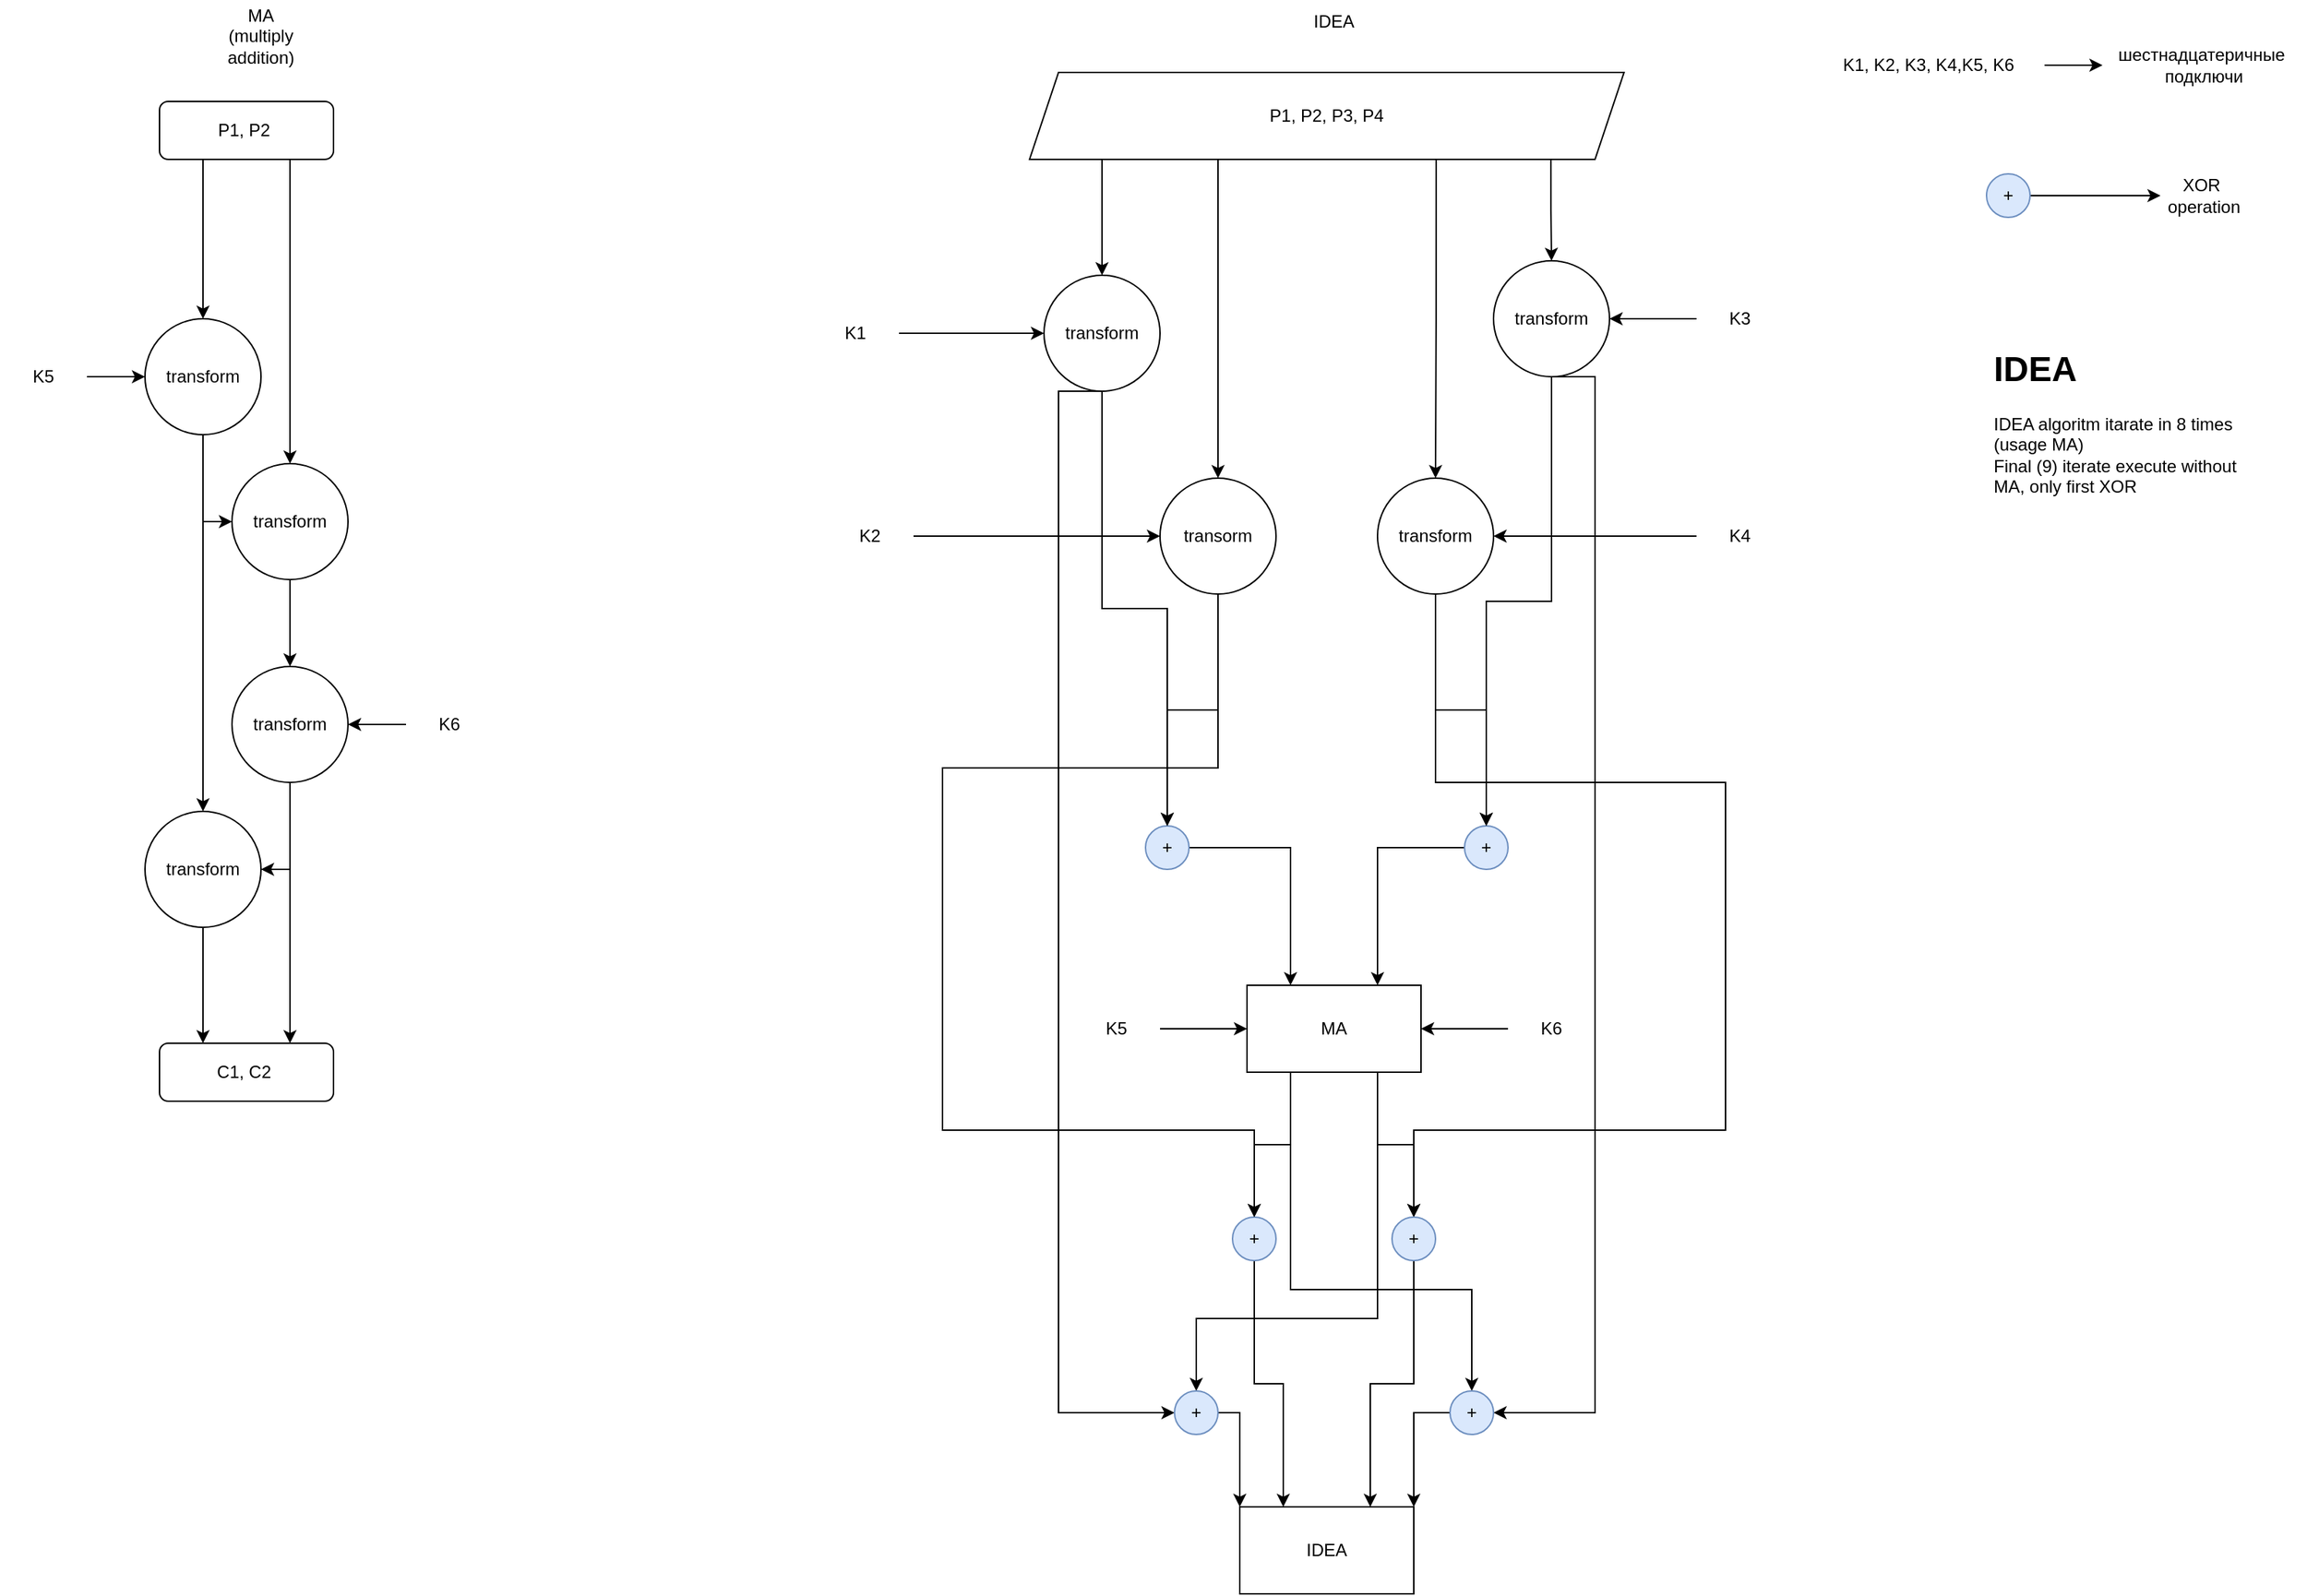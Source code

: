 <mxfile version="20.6.1" type="github" pages="3"><diagram id="LyVyp1-_pyKCsooUgjD9" name="Общий план"><mxGraphModel dx="1780" dy="776" grid="1" gridSize="10" guides="1" tooltips="1" connect="1" arrows="1" fold="1" page="1" pageScale="1" pageWidth="1169" pageHeight="827" background="#ffffff" math="0" shadow="0"><root><mxCell id="0"/><mxCell id="1" parent="0"/><mxCell id="IiNH3eUttwAt7bssMWge-2" value="P1, P2&amp;nbsp;" style="rounded=1;whiteSpace=wrap;html=1;fontSize=12;glass=0;strokeWidth=1;shadow=0;" vertex="1" parent="1"><mxGeometry x="240" y="230" width="120" height="40" as="geometry"/></mxCell><mxCell id="IiNH3eUttwAt7bssMWge-3" style="edgeStyle=orthogonalEdgeStyle;rounded=0;orthogonalLoop=1;jettySize=auto;html=1;" edge="1" parent="1" source="IiNH3eUttwAt7bssMWge-4" target="IiNH3eUttwAt7bssMWge-11"><mxGeometry relative="1" as="geometry"><mxPoint x="270" y="435" as="targetPoint"/></mxGeometry></mxCell><mxCell id="IiNH3eUttwAt7bssMWge-4" value="K5" style="text;html=1;strokeColor=none;fillColor=none;align=center;verticalAlign=middle;whiteSpace=wrap;rounded=0;" vertex="1" parent="1"><mxGeometry x="130" y="405" width="60" height="30" as="geometry"/></mxCell><mxCell id="IiNH3eUttwAt7bssMWge-5" value="шестнадцатеричные&amp;nbsp;&lt;br&gt;подключи" style="text;html=1;strokeColor=none;fillColor=none;align=center;verticalAlign=middle;whiteSpace=wrap;rounded=0;" vertex="1" parent="1"><mxGeometry x="1580" y="190" width="140" height="30" as="geometry"/></mxCell><mxCell id="IiNH3eUttwAt7bssMWge-6" value="" style="edgeStyle=orthogonalEdgeStyle;rounded=0;orthogonalLoop=1;jettySize=auto;html=1;" edge="1" parent="1" source="IiNH3eUttwAt7bssMWge-7" target="IiNH3eUttwAt7bssMWge-5"><mxGeometry relative="1" as="geometry"/></mxCell><mxCell id="IiNH3eUttwAt7bssMWge-7" value="K1, K2, K3, K4,K5, K6" style="text;html=1;strokeColor=none;fillColor=none;align=center;verticalAlign=middle;whiteSpace=wrap;rounded=0;" vertex="1" parent="1"><mxGeometry x="1380" y="190" width="160" height="30" as="geometry"/></mxCell><mxCell id="IiNH3eUttwAt7bssMWge-8" value="" style="endArrow=classic;html=1;rounded=0;exitX=0.25;exitY=1;exitDx=0;exitDy=0;entryX=0.5;entryY=0;entryDx=0;entryDy=0;" edge="1" parent="1" source="IiNH3eUttwAt7bssMWge-2" target="IiNH3eUttwAt7bssMWge-11"><mxGeometry width="50" height="50" relative="1" as="geometry"><mxPoint x="400" y="470" as="sourcePoint"/><mxPoint x="270" y="410" as="targetPoint"/><Array as="points"/></mxGeometry></mxCell><mxCell id="IiNH3eUttwAt7bssMWge-9" value="" style="endArrow=classic;html=1;rounded=0;exitX=0.75;exitY=1;exitDx=0;exitDy=0;entryX=0.5;entryY=0;entryDx=0;entryDy=0;" edge="1" parent="1" source="IiNH3eUttwAt7bssMWge-2" target="IiNH3eUttwAt7bssMWge-14"><mxGeometry width="50" height="50" relative="1" as="geometry"><mxPoint x="400" y="430" as="sourcePoint"/><mxPoint x="330" y="490" as="targetPoint"/></mxGeometry></mxCell><mxCell id="IiNH3eUttwAt7bssMWge-10" style="edgeStyle=orthogonalEdgeStyle;rounded=0;orthogonalLoop=1;jettySize=auto;html=1;" edge="1" parent="1" source="IiNH3eUttwAt7bssMWge-11" target="IiNH3eUttwAt7bssMWge-21"><mxGeometry relative="1" as="geometry"/></mxCell><mxCell id="IiNH3eUttwAt7bssMWge-11" value="transform" style="ellipse;whiteSpace=wrap;html=1;aspect=fixed;" vertex="1" parent="1"><mxGeometry x="230" y="380" width="80" height="80" as="geometry"/></mxCell><mxCell id="IiNH3eUttwAt7bssMWge-12" value="" style="endArrow=classic;html=1;rounded=0;exitX=0.5;exitY=1;exitDx=0;exitDy=0;" edge="1" parent="1" source="IiNH3eUttwAt7bssMWge-11" target="IiNH3eUttwAt7bssMWge-14"><mxGeometry width="50" height="50" relative="1" as="geometry"><mxPoint x="470" y="430" as="sourcePoint"/><mxPoint x="320" y="520" as="targetPoint"/><Array as="points"><mxPoint x="270" y="520"/></Array></mxGeometry></mxCell><mxCell id="IiNH3eUttwAt7bssMWge-13" value="" style="edgeStyle=orthogonalEdgeStyle;rounded=0;orthogonalLoop=1;jettySize=auto;html=1;" edge="1" parent="1" source="IiNH3eUttwAt7bssMWge-14" target="IiNH3eUttwAt7bssMWge-19"><mxGeometry relative="1" as="geometry"/></mxCell><mxCell id="IiNH3eUttwAt7bssMWge-14" value="transform" style="ellipse;whiteSpace=wrap;html=1;aspect=fixed;" vertex="1" parent="1"><mxGeometry x="290" y="480" width="80" height="80" as="geometry"/></mxCell><mxCell id="IiNH3eUttwAt7bssMWge-15" value="" style="edgeStyle=orthogonalEdgeStyle;rounded=0;orthogonalLoop=1;jettySize=auto;html=1;entryX=1;entryY=0.5;entryDx=0;entryDy=0;" edge="1" parent="1" source="IiNH3eUttwAt7bssMWge-16" target="IiNH3eUttwAt7bssMWge-19"><mxGeometry relative="1" as="geometry"><mxPoint x="480" y="595" as="targetPoint"/></mxGeometry></mxCell><mxCell id="IiNH3eUttwAt7bssMWge-16" value="K6" style="text;html=1;strokeColor=none;fillColor=none;align=center;verticalAlign=middle;whiteSpace=wrap;rounded=0;" vertex="1" parent="1"><mxGeometry x="410" y="645" width="60" height="30" as="geometry"/></mxCell><mxCell id="IiNH3eUttwAt7bssMWge-17" style="edgeStyle=orthogonalEdgeStyle;rounded=0;orthogonalLoop=1;jettySize=auto;html=1;entryX=1;entryY=0.5;entryDx=0;entryDy=0;" edge="1" parent="1" source="IiNH3eUttwAt7bssMWge-19" target="IiNH3eUttwAt7bssMWge-21"><mxGeometry relative="1" as="geometry"/></mxCell><mxCell id="IiNH3eUttwAt7bssMWge-18" style="edgeStyle=orthogonalEdgeStyle;rounded=0;orthogonalLoop=1;jettySize=auto;html=1;entryX=0.75;entryY=0;entryDx=0;entryDy=0;" edge="1" parent="1" source="IiNH3eUttwAt7bssMWge-19" target="IiNH3eUttwAt7bssMWge-22"><mxGeometry relative="1" as="geometry"/></mxCell><mxCell id="IiNH3eUttwAt7bssMWge-19" value="transform" style="ellipse;whiteSpace=wrap;html=1;aspect=fixed;" vertex="1" parent="1"><mxGeometry x="290" y="620" width="80" height="80" as="geometry"/></mxCell><mxCell id="IiNH3eUttwAt7bssMWge-20" style="edgeStyle=orthogonalEdgeStyle;rounded=0;orthogonalLoop=1;jettySize=auto;html=1;entryX=0.25;entryY=0;entryDx=0;entryDy=0;" edge="1" parent="1" source="IiNH3eUttwAt7bssMWge-21" target="IiNH3eUttwAt7bssMWge-22"><mxGeometry relative="1" as="geometry"/></mxCell><mxCell id="IiNH3eUttwAt7bssMWge-21" value="transform" style="ellipse;whiteSpace=wrap;html=1;aspect=fixed;" vertex="1" parent="1"><mxGeometry x="230" y="720" width="80" height="80" as="geometry"/></mxCell><mxCell id="IiNH3eUttwAt7bssMWge-22" value="C1, C2&amp;nbsp;" style="rounded=1;whiteSpace=wrap;html=1;fontSize=12;glass=0;strokeWidth=1;shadow=0;" vertex="1" parent="1"><mxGeometry x="240" y="880" width="120" height="40" as="geometry"/></mxCell><mxCell id="IiNH3eUttwAt7bssMWge-23" value="MA&lt;br&gt;(multiply addition)" style="text;html=1;strokeColor=none;fillColor=none;align=center;verticalAlign=middle;whiteSpace=wrap;rounded=0;" vertex="1" parent="1"><mxGeometry x="280" y="170" width="60" height="30" as="geometry"/></mxCell><mxCell id="IiNH3eUttwAt7bssMWge-24" style="edgeStyle=orthogonalEdgeStyle;rounded=0;orthogonalLoop=1;jettySize=auto;html=1;exitX=0;exitY=1;exitDx=0;exitDy=0;entryX=0.5;entryY=0;entryDx=0;entryDy=0;" edge="1" parent="1" source="IiNH3eUttwAt7bssMWge-28" target="IiNH3eUttwAt7bssMWge-36"><mxGeometry relative="1" as="geometry"><mxPoint x="750" y="360" as="targetPoint"/><Array as="points"><mxPoint x="890" y="270"/><mxPoint x="890" y="350"/></Array></mxGeometry></mxCell><mxCell id="IiNH3eUttwAt7bssMWge-25" style="edgeStyle=orthogonalEdgeStyle;rounded=0;orthogonalLoop=1;jettySize=auto;html=1;exitX=0.322;exitY=0.961;exitDx=0;exitDy=0;entryX=0.5;entryY=0;entryDx=0;entryDy=0;exitPerimeter=0;" edge="1" parent="1" source="IiNH3eUttwAt7bssMWge-28" target="IiNH3eUttwAt7bssMWge-38"><mxGeometry relative="1" as="geometry"><mxPoint x="870" y="510" as="targetPoint"/><Array as="points"><mxPoint x="972" y="270"/><mxPoint x="970" y="270"/></Array></mxGeometry></mxCell><mxCell id="IiNH3eUttwAt7bssMWge-26" style="edgeStyle=orthogonalEdgeStyle;rounded=0;orthogonalLoop=1;jettySize=auto;html=1;exitX=0.684;exitY=0.946;exitDx=0;exitDy=0;exitPerimeter=0;entryX=0.5;entryY=0;entryDx=0;entryDy=0;" edge="1" parent="1" source="IiNH3eUttwAt7bssMWge-28" target="IiNH3eUttwAt7bssMWge-44"><mxGeometry relative="1" as="geometry"><mxPoint x="1120" y="380" as="targetPoint"/></mxGeometry></mxCell><mxCell id="IiNH3eUttwAt7bssMWge-27" style="edgeStyle=orthogonalEdgeStyle;rounded=0;orthogonalLoop=1;jettySize=auto;html=1;exitX=0.877;exitY=0.917;exitDx=0;exitDy=0;exitPerimeter=0;entryX=0.5;entryY=0;entryDx=0;entryDy=0;" edge="1" parent="1" source="IiNH3eUttwAt7bssMWge-28" target="IiNH3eUttwAt7bssMWge-47"><mxGeometry relative="1" as="geometry"><mxPoint x="1193" y="340" as="targetPoint"/></mxGeometry></mxCell><mxCell id="IiNH3eUttwAt7bssMWge-28" value="P1, P2, P3, P4" style="shape=parallelogram;perimeter=parallelogramPerimeter;whiteSpace=wrap;html=1;fixedSize=1;" vertex="1" parent="1"><mxGeometry x="840" y="210" width="410" height="60" as="geometry"/></mxCell><mxCell id="IiNH3eUttwAt7bssMWge-29" value="IDEA" style="text;html=1;strokeColor=none;fillColor=none;align=center;verticalAlign=middle;whiteSpace=wrap;rounded=0;" vertex="1" parent="1"><mxGeometry x="1020" y="160" width="60" height="30" as="geometry"/></mxCell><mxCell id="IiNH3eUttwAt7bssMWge-30" style="edgeStyle=orthogonalEdgeStyle;rounded=0;orthogonalLoop=1;jettySize=auto;html=1;entryX=0.25;entryY=0;entryDx=0;entryDy=0;" edge="1" parent="1" source="IiNH3eUttwAt7bssMWge-31" target="IiNH3eUttwAt7bssMWge-59"><mxGeometry relative="1" as="geometry"/></mxCell><mxCell id="IiNH3eUttwAt7bssMWge-31" value="+" style="ellipse;whiteSpace=wrap;html=1;aspect=fixed;fillColor=#dae8fc;strokeColor=#6c8ebf;" vertex="1" parent="1"><mxGeometry x="920" y="730" width="30" height="30" as="geometry"/></mxCell><mxCell id="IiNH3eUttwAt7bssMWge-32" style="edgeStyle=orthogonalEdgeStyle;rounded=0;orthogonalLoop=1;jettySize=auto;html=1;entryX=0.75;entryY=0;entryDx=0;entryDy=0;" edge="1" parent="1" source="IiNH3eUttwAt7bssMWge-33" target="IiNH3eUttwAt7bssMWge-59"><mxGeometry relative="1" as="geometry"/></mxCell><mxCell id="IiNH3eUttwAt7bssMWge-33" value="+" style="ellipse;whiteSpace=wrap;html=1;aspect=fixed;fillColor=#dae8fc;strokeColor=#6c8ebf;" vertex="1" parent="1"><mxGeometry x="1140" y="730" width="30" height="30" as="geometry"/></mxCell><mxCell id="IiNH3eUttwAt7bssMWge-34" style="edgeStyle=orthogonalEdgeStyle;rounded=0;orthogonalLoop=1;jettySize=auto;html=1;entryX=0.5;entryY=0;entryDx=0;entryDy=0;" edge="1" parent="1" source="IiNH3eUttwAt7bssMWge-36" target="IiNH3eUttwAt7bssMWge-31"><mxGeometry relative="1" as="geometry"/></mxCell><mxCell id="IiNH3eUttwAt7bssMWge-35" style="edgeStyle=orthogonalEdgeStyle;rounded=0;orthogonalLoop=1;jettySize=auto;html=1;entryX=0;entryY=0.5;entryDx=0;entryDy=0;exitX=0.5;exitY=1;exitDx=0;exitDy=0;" edge="1" parent="1" source="IiNH3eUttwAt7bssMWge-36" target="IiNH3eUttwAt7bssMWge-71"><mxGeometry relative="1" as="geometry"><Array as="points"><mxPoint x="860" y="430"/><mxPoint x="860" y="1135"/></Array></mxGeometry></mxCell><mxCell id="IiNH3eUttwAt7bssMWge-36" value="transform" style="ellipse;whiteSpace=wrap;html=1;aspect=fixed;" vertex="1" parent="1"><mxGeometry x="850" y="350" width="80" height="80" as="geometry"/></mxCell><mxCell id="IiNH3eUttwAt7bssMWge-37" style="edgeStyle=orthogonalEdgeStyle;rounded=0;orthogonalLoop=1;jettySize=auto;html=1;entryX=0.5;entryY=0;entryDx=0;entryDy=0;" edge="1" parent="1" source="IiNH3eUttwAt7bssMWge-38" target="IiNH3eUttwAt7bssMWge-31"><mxGeometry relative="1" as="geometry"/></mxCell><mxCell id="IiNH3eUttwAt7bssMWge-38" value="transorm" style="ellipse;whiteSpace=wrap;html=1;aspect=fixed;" vertex="1" parent="1"><mxGeometry x="930" y="490" width="80" height="80" as="geometry"/></mxCell><mxCell id="IiNH3eUttwAt7bssMWge-39" style="edgeStyle=orthogonalEdgeStyle;rounded=0;orthogonalLoop=1;jettySize=auto;html=1;exitX=1;exitY=0.5;exitDx=0;exitDy=0;entryX=0;entryY=0.5;entryDx=0;entryDy=0;" edge="1" parent="1" source="IiNH3eUttwAt7bssMWge-40" target="IiNH3eUttwAt7bssMWge-36"><mxGeometry relative="1" as="geometry"/></mxCell><mxCell id="IiNH3eUttwAt7bssMWge-40" value="K1" style="text;html=1;strokeColor=none;fillColor=none;align=center;verticalAlign=middle;whiteSpace=wrap;rounded=0;" vertex="1" parent="1"><mxGeometry x="690" y="375" width="60" height="30" as="geometry"/></mxCell><mxCell id="IiNH3eUttwAt7bssMWge-41" style="edgeStyle=orthogonalEdgeStyle;rounded=0;orthogonalLoop=1;jettySize=auto;html=1;exitX=1;exitY=0.5;exitDx=0;exitDy=0;entryX=0;entryY=0.5;entryDx=0;entryDy=0;" edge="1" parent="1" source="IiNH3eUttwAt7bssMWge-42" target="IiNH3eUttwAt7bssMWge-38"><mxGeometry relative="1" as="geometry"/></mxCell><mxCell id="IiNH3eUttwAt7bssMWge-42" value="K2" style="text;html=1;strokeColor=none;fillColor=none;align=center;verticalAlign=middle;whiteSpace=wrap;rounded=0;" vertex="1" parent="1"><mxGeometry x="700" y="515" width="60" height="30" as="geometry"/></mxCell><mxCell id="IiNH3eUttwAt7bssMWge-43" style="edgeStyle=orthogonalEdgeStyle;rounded=0;orthogonalLoop=1;jettySize=auto;html=1;entryX=0.5;entryY=0;entryDx=0;entryDy=0;" edge="1" parent="1" source="IiNH3eUttwAt7bssMWge-44" target="IiNH3eUttwAt7bssMWge-33"><mxGeometry relative="1" as="geometry"/></mxCell><mxCell id="IiNH3eUttwAt7bssMWge-44" value="transform" style="ellipse;whiteSpace=wrap;html=1;aspect=fixed;" vertex="1" parent="1"><mxGeometry x="1080" y="490" width="80" height="80" as="geometry"/></mxCell><mxCell id="IiNH3eUttwAt7bssMWge-45" style="edgeStyle=orthogonalEdgeStyle;rounded=0;orthogonalLoop=1;jettySize=auto;html=1;entryX=0.5;entryY=0;entryDx=0;entryDy=0;" edge="1" parent="1" source="IiNH3eUttwAt7bssMWge-47" target="IiNH3eUttwAt7bssMWge-33"><mxGeometry relative="1" as="geometry"/></mxCell><mxCell id="IiNH3eUttwAt7bssMWge-46" style="edgeStyle=orthogonalEdgeStyle;rounded=0;orthogonalLoop=1;jettySize=auto;html=1;entryX=1;entryY=0.5;entryDx=0;entryDy=0;exitX=0.5;exitY=1;exitDx=0;exitDy=0;" edge="1" parent="1" source="IiNH3eUttwAt7bssMWge-47" target="IiNH3eUttwAt7bssMWge-73"><mxGeometry relative="1" as="geometry"><Array as="points"><mxPoint x="1230" y="420"/><mxPoint x="1230" y="1135"/></Array></mxGeometry></mxCell><mxCell id="IiNH3eUttwAt7bssMWge-47" value="transform" style="ellipse;whiteSpace=wrap;html=1;aspect=fixed;" vertex="1" parent="1"><mxGeometry x="1160" y="340" width="80" height="80" as="geometry"/></mxCell><mxCell id="IiNH3eUttwAt7bssMWge-48" value="" style="edgeStyle=orthogonalEdgeStyle;rounded=0;orthogonalLoop=1;jettySize=auto;html=1;" edge="1" parent="1" source="IiNH3eUttwAt7bssMWge-49" target="IiNH3eUttwAt7bssMWge-47"><mxGeometry relative="1" as="geometry"/></mxCell><mxCell id="IiNH3eUttwAt7bssMWge-49" value="K3" style="text;html=1;strokeColor=none;fillColor=none;align=center;verticalAlign=middle;whiteSpace=wrap;rounded=0;" vertex="1" parent="1"><mxGeometry x="1300" y="365" width="60" height="30" as="geometry"/></mxCell><mxCell id="IiNH3eUttwAt7bssMWge-50" style="edgeStyle=orthogonalEdgeStyle;rounded=0;orthogonalLoop=1;jettySize=auto;html=1;" edge="1" parent="1" source="IiNH3eUttwAt7bssMWge-51" target="IiNH3eUttwAt7bssMWge-44"><mxGeometry relative="1" as="geometry"/></mxCell><mxCell id="IiNH3eUttwAt7bssMWge-51" value="K4" style="text;html=1;strokeColor=none;fillColor=none;align=center;verticalAlign=middle;whiteSpace=wrap;rounded=0;" vertex="1" parent="1"><mxGeometry x="1300" y="515" width="60" height="30" as="geometry"/></mxCell><mxCell id="IiNH3eUttwAt7bssMWge-52" value="" style="edgeStyle=orthogonalEdgeStyle;rounded=0;orthogonalLoop=1;jettySize=auto;html=1;" edge="1" parent="1" source="IiNH3eUttwAt7bssMWge-53" target="IiNH3eUttwAt7bssMWge-54"><mxGeometry relative="1" as="geometry"/></mxCell><mxCell id="IiNH3eUttwAt7bssMWge-53" value="+" style="ellipse;whiteSpace=wrap;html=1;aspect=fixed;fillColor=#dae8fc;strokeColor=#6c8ebf;" vertex="1" parent="1"><mxGeometry x="1500" y="280" width="30" height="30" as="geometry"/></mxCell><mxCell id="IiNH3eUttwAt7bssMWge-54" value="XOR&amp;nbsp;&lt;br&gt;operation" style="text;html=1;strokeColor=none;fillColor=none;align=center;verticalAlign=middle;whiteSpace=wrap;rounded=0;" vertex="1" parent="1"><mxGeometry x="1620" y="280" width="60" height="30" as="geometry"/></mxCell><mxCell id="IiNH3eUttwAt7bssMWge-55" style="edgeStyle=orthogonalEdgeStyle;rounded=0;orthogonalLoop=1;jettySize=auto;html=1;exitX=0.25;exitY=1;exitDx=0;exitDy=0;entryX=0.5;entryY=0;entryDx=0;entryDy=0;" edge="1" parent="1" source="IiNH3eUttwAt7bssMWge-59" target="IiNH3eUttwAt7bssMWge-68"><mxGeometry relative="1" as="geometry"><mxPoint x="990" y="990" as="targetPoint"/></mxGeometry></mxCell><mxCell id="IiNH3eUttwAt7bssMWge-56" style="edgeStyle=orthogonalEdgeStyle;rounded=0;orthogonalLoop=1;jettySize=auto;html=1;exitX=0.75;exitY=1;exitDx=0;exitDy=0;entryX=0.5;entryY=0;entryDx=0;entryDy=0;" edge="1" parent="1" source="IiNH3eUttwAt7bssMWge-59" target="IiNH3eUttwAt7bssMWge-66"><mxGeometry relative="1" as="geometry"><mxPoint x="1130" y="1000" as="targetPoint"/></mxGeometry></mxCell><mxCell id="IiNH3eUttwAt7bssMWge-57" style="edgeStyle=orthogonalEdgeStyle;rounded=0;orthogonalLoop=1;jettySize=auto;html=1;exitX=0.25;exitY=1;exitDx=0;exitDy=0;entryX=0.5;entryY=0;entryDx=0;entryDy=0;" edge="1" parent="1" source="IiNH3eUttwAt7bssMWge-59" target="IiNH3eUttwAt7bssMWge-73"><mxGeometry relative="1" as="geometry"><Array as="points"><mxPoint x="1020" y="1050"/><mxPoint x="1145" y="1050"/></Array></mxGeometry></mxCell><mxCell id="IiNH3eUttwAt7bssMWge-58" style="edgeStyle=orthogonalEdgeStyle;rounded=0;orthogonalLoop=1;jettySize=auto;html=1;exitX=0.75;exitY=1;exitDx=0;exitDy=0;entryX=0.5;entryY=0;entryDx=0;entryDy=0;" edge="1" parent="1" source="IiNH3eUttwAt7bssMWge-59" target="IiNH3eUttwAt7bssMWge-71"><mxGeometry relative="1" as="geometry"><Array as="points"><mxPoint x="1080" y="1070"/><mxPoint x="955" y="1070"/></Array></mxGeometry></mxCell><mxCell id="IiNH3eUttwAt7bssMWge-59" value="MA" style="rounded=0;whiteSpace=wrap;html=1;" vertex="1" parent="1"><mxGeometry x="990" y="840" width="120" height="60" as="geometry"/></mxCell><mxCell id="IiNH3eUttwAt7bssMWge-60" value="" style="edgeStyle=orthogonalEdgeStyle;rounded=0;orthogonalLoop=1;jettySize=auto;html=1;" edge="1" parent="1" source="IiNH3eUttwAt7bssMWge-61" target="IiNH3eUttwAt7bssMWge-59"><mxGeometry relative="1" as="geometry"/></mxCell><mxCell id="IiNH3eUttwAt7bssMWge-61" value="K5" style="text;html=1;strokeColor=none;fillColor=none;align=center;verticalAlign=middle;whiteSpace=wrap;rounded=0;" vertex="1" parent="1"><mxGeometry x="870" y="855" width="60" height="30" as="geometry"/></mxCell><mxCell id="IiNH3eUttwAt7bssMWge-62" value="" style="edgeStyle=orthogonalEdgeStyle;rounded=0;orthogonalLoop=1;jettySize=auto;html=1;" edge="1" parent="1" source="IiNH3eUttwAt7bssMWge-63" target="IiNH3eUttwAt7bssMWge-59"><mxGeometry relative="1" as="geometry"/></mxCell><mxCell id="IiNH3eUttwAt7bssMWge-63" value="K6" style="text;html=1;strokeColor=none;fillColor=none;align=center;verticalAlign=middle;whiteSpace=wrap;rounded=0;" vertex="1" parent="1"><mxGeometry x="1170" y="855" width="60" height="30" as="geometry"/></mxCell><mxCell id="IiNH3eUttwAt7bssMWge-64" value="" style="endArrow=classic;html=1;rounded=0;exitX=0.5;exitY=1;exitDx=0;exitDy=0;entryX=0.5;entryY=0;entryDx=0;entryDy=0;" edge="1" parent="1" source="IiNH3eUttwAt7bssMWge-44" target="IiNH3eUttwAt7bssMWge-66"><mxGeometry width="50" height="50" relative="1" as="geometry"><mxPoint x="1360" y="860" as="sourcePoint"/><mxPoint x="1130" y="990" as="targetPoint"/><Array as="points"><mxPoint x="1120" y="700"/><mxPoint x="1320" y="700"/><mxPoint x="1320" y="940"/><mxPoint x="1105" y="940"/></Array></mxGeometry></mxCell><mxCell id="IiNH3eUttwAt7bssMWge-65" style="edgeStyle=orthogonalEdgeStyle;rounded=0;orthogonalLoop=1;jettySize=auto;html=1;entryX=0.75;entryY=0;entryDx=0;entryDy=0;" edge="1" parent="1" source="IiNH3eUttwAt7bssMWge-66" target="IiNH3eUttwAt7bssMWge-74"><mxGeometry relative="1" as="geometry"/></mxCell><mxCell id="IiNH3eUttwAt7bssMWge-66" value="+" style="ellipse;whiteSpace=wrap;html=1;aspect=fixed;fillColor=#dae8fc;strokeColor=#6c8ebf;" vertex="1" parent="1"><mxGeometry x="1090" y="1000" width="30" height="30" as="geometry"/></mxCell><mxCell id="IiNH3eUttwAt7bssMWge-67" style="edgeStyle=orthogonalEdgeStyle;rounded=0;orthogonalLoop=1;jettySize=auto;html=1;entryX=0.25;entryY=0;entryDx=0;entryDy=0;" edge="1" parent="1" source="IiNH3eUttwAt7bssMWge-68" target="IiNH3eUttwAt7bssMWge-74"><mxGeometry relative="1" as="geometry"><mxPoint x="995" y="1165" as="targetPoint"/></mxGeometry></mxCell><mxCell id="IiNH3eUttwAt7bssMWge-68" value="+" style="ellipse;whiteSpace=wrap;html=1;aspect=fixed;fillColor=#dae8fc;strokeColor=#6c8ebf;" vertex="1" parent="1"><mxGeometry x="980" y="1000" width="30" height="30" as="geometry"/></mxCell><mxCell id="IiNH3eUttwAt7bssMWge-69" value="" style="endArrow=classic;html=1;rounded=0;exitX=0.5;exitY=1;exitDx=0;exitDy=0;entryX=0.5;entryY=0;entryDx=0;entryDy=0;" edge="1" parent="1" source="IiNH3eUttwAt7bssMWge-38" target="IiNH3eUttwAt7bssMWge-68"><mxGeometry width="50" height="50" relative="1" as="geometry"><mxPoint x="880" y="630" as="sourcePoint"/><mxPoint x="780" y="890" as="targetPoint"/><Array as="points"><mxPoint x="970" y="690"/><mxPoint x="780" y="690"/><mxPoint x="780" y="940"/><mxPoint x="995" y="940"/></Array></mxGeometry></mxCell><mxCell id="IiNH3eUttwAt7bssMWge-70" style="edgeStyle=orthogonalEdgeStyle;rounded=0;orthogonalLoop=1;jettySize=auto;html=1;entryX=0;entryY=0;entryDx=0;entryDy=0;" edge="1" parent="1" source="IiNH3eUttwAt7bssMWge-71" target="IiNH3eUttwAt7bssMWge-74"><mxGeometry relative="1" as="geometry"><Array as="points"><mxPoint x="985" y="1135"/></Array></mxGeometry></mxCell><mxCell id="IiNH3eUttwAt7bssMWge-71" value="+" style="ellipse;whiteSpace=wrap;html=1;aspect=fixed;fillColor=#dae8fc;strokeColor=#6c8ebf;" vertex="1" parent="1"><mxGeometry x="940" y="1120" width="30" height="30" as="geometry"/></mxCell><mxCell id="IiNH3eUttwAt7bssMWge-72" style="edgeStyle=orthogonalEdgeStyle;rounded=0;orthogonalLoop=1;jettySize=auto;html=1;entryX=1;entryY=0;entryDx=0;entryDy=0;" edge="1" parent="1" source="IiNH3eUttwAt7bssMWge-73" target="IiNH3eUttwAt7bssMWge-74"><mxGeometry relative="1" as="geometry"/></mxCell><mxCell id="IiNH3eUttwAt7bssMWge-73" value="+" style="ellipse;whiteSpace=wrap;html=1;aspect=fixed;fillColor=#dae8fc;strokeColor=#6c8ebf;" vertex="1" parent="1"><mxGeometry x="1130" y="1120" width="30" height="30" as="geometry"/></mxCell><mxCell id="IiNH3eUttwAt7bssMWge-74" value="IDEA" style="rounded=0;whiteSpace=wrap;html=1;" vertex="1" parent="1"><mxGeometry x="985" y="1200" width="120" height="60" as="geometry"/></mxCell><mxCell id="IiNH3eUttwAt7bssMWge-75" value="&lt;h1&gt;IDEA&lt;/h1&gt;&lt;p&gt;IDEA algoritm itarate in 8 times (usage MA)&lt;br&gt;Final (9) iterate execute without MA, only first XOR&amp;nbsp;&lt;br&gt;&lt;br&gt;&lt;/p&gt;" style="text;html=1;strokeColor=none;fillColor=none;spacing=5;spacingTop=-20;whiteSpace=wrap;overflow=hidden;rounded=0;" vertex="1" parent="1"><mxGeometry x="1500" y="395" width="190" height="120" as="geometry"/></mxCell></root></mxGraphModel></diagram><diagram id="1vsy6lCbI4yC7xNDJqag" name="разрез периметра"><mxGraphModel dx="362" dy="1001" grid="1" gridSize="10" guides="1" tooltips="1" connect="1" arrows="1" fold="1" page="1" pageScale="1" pageWidth="1169" pageHeight="827" math="0" shadow="0"><root><mxCell id="0"/><mxCell id="1" parent="0"/><mxCell id="vws8_1h9C_ZseGWprzVy-1" value="" style="endArrow=classic;startArrow=classic;html=1;rounded=0;strokeColor=#333333;fontColor=#5C5C5C;" parent="1" edge="1"><mxGeometry width="50" height="50" relative="1" as="geometry"><mxPoint x="960" y="-510" as="sourcePoint"/><mxPoint x="1000" y="-510" as="targetPoint"/></mxGeometry></mxCell><mxCell id="vws8_1h9C_ZseGWprzVy-2" value="1:100" style="text;html=1;align=center;verticalAlign=middle;resizable=0;points=[];autosize=1;strokeColor=none;fillColor=none;fontColor=#5C5C5C;" parent="1" vertex="1"><mxGeometry x="960" y="-540" width="50" height="30" as="geometry"/></mxCell><mxCell id="vws8_1h9C_ZseGWprzVy-130" value="" style="ellipse;whiteSpace=wrap;html=1;aspect=fixed;strokeColor=#b85450;fontSize=16;fillColor=#f8cecc;" parent="1" vertex="1"><mxGeometry x="900" y="-470" width="15" height="15" as="geometry"/></mxCell><mxCell id="vws8_1h9C_ZseGWprzVy-131" value="" style="ellipse;whiteSpace=wrap;html=1;aspect=fixed;strokeColor=#b85450;fontSize=16;fillColor=#f8cecc;" parent="1" vertex="1"><mxGeometry x="958.75" y="-470" width="15" height="15" as="geometry"/></mxCell><mxCell id="vws8_1h9C_ZseGWprzVy-132" value="" style="endArrow=none;dashed=1;html=1;dashPattern=1 3;strokeWidth=2;rounded=0;strokeColor=#b85450;fontSize=16;fontColor=#5C5C5C;fillColor=#f8cecc;entryX=0;entryY=0.5;entryDx=0;entryDy=0;exitX=1;exitY=0.5;exitDx=0;exitDy=0;" parent="1" source="vws8_1h9C_ZseGWprzVy-130" target="vws8_1h9C_ZseGWprzVy-131" edge="1"><mxGeometry width="50" height="50" relative="1" as="geometry"><mxPoint x="870" y="-370" as="sourcePoint"/><mxPoint x="920" y="-420" as="targetPoint"/></mxGeometry></mxCell><mxCell id="vws8_1h9C_ZseGWprzVy-133" value="&lt;font style=&quot;font-size: 14px;&quot;&gt;-&lt;span&gt;Магнитометрические СО&amp;nbsp;&lt;/span&gt;&lt;br&gt;&amp;nbsp;&lt;/font&gt;" style="text;html=1;align=center;verticalAlign=middle;resizable=0;points=[];autosize=1;strokeColor=none;fillColor=none;fontSize=16;fontColor=#5C5C5C;" parent="1" vertex="1"><mxGeometry x="968.75" y="-480" width="190" height="50" as="geometry"/></mxCell><mxCell id="vws8_1h9C_ZseGWprzVy-157" value="" style="rounded=0;whiteSpace=wrap;html=1;strokeColor=#333333;fontSize=14;fontColor=#5C5C5C;fillColor=none;" parent="1" vertex="1"><mxGeometry x="300" y="-320" width="570" height="10" as="geometry"/></mxCell><mxCell id="vws8_1h9C_ZseGWprzVy-158" value="" style="rounded=0;whiteSpace=wrap;html=1;strokeColor=#333333;fontSize=14;fontColor=#5C5C5C;fillColor=none;" parent="1" vertex="1"><mxGeometry x="680" y="-460" width="20" height="140" as="geometry"/></mxCell><mxCell id="vws8_1h9C_ZseGWprzVy-160" value="" style="rounded=0;whiteSpace=wrap;html=1;strokeColor=#333333;fontSize=14;fontColor=#5C5C5C;fillColor=none;" parent="1" vertex="1"><mxGeometry x="670" y="-330" width="40" height="10" as="geometry"/></mxCell><mxCell id="vws8_1h9C_ZseGWprzVy-161" value="" style="ellipse;whiteSpace=wrap;html=1;strokeColor=#d6b656;fontSize=14;fillColor=#fff2cc;rotation=-90;" parent="1" vertex="1"><mxGeometry x="663.75" y="-496.25" width="52.5" height="30" as="geometry"/></mxCell><mxCell id="vws8_1h9C_ZseGWprzVy-162" value="" style="ellipse;whiteSpace=wrap;html=1;aspect=fixed;strokeColor=#b85450;fontSize=16;fillColor=#f8cecc;" parent="1" vertex="1"><mxGeometry x="610" y="-307.5" width="15" height="15" as="geometry"/></mxCell><mxCell id="vws8_1h9C_ZseGWprzVy-163" value="" style="rounded=0;whiteSpace=wrap;html=1;strokeColor=#333333;fontSize=14;fontColor=#5C5C5C;fillColor=none;" parent="1" vertex="1"><mxGeometry x="550" y="-440" width="10" height="120" as="geometry"/></mxCell><mxCell id="vws8_1h9C_ZseGWprzVy-164" value="" style="endArrow=none;html=1;strokeColor=#b85450;fontSize=14;fontColor=#5C5C5C;fillColor=#f8cecc;entryX=1;entryY=0.25;entryDx=0;entryDy=0;exitX=0.25;exitY=1;exitDx=0;exitDy=0;curved=1;gradientColor=#ea6b66;" parent="1" source="vws8_1h9C_ZseGWprzVy-160" target="vws8_1h9C_ZseGWprzVy-163" edge="1"><mxGeometry width="50" height="50" relative="1" as="geometry"><mxPoint x="670" y="-390" as="sourcePoint"/><mxPoint x="720" y="-440" as="targetPoint"/><Array as="points"><mxPoint x="670" y="-360"/><mxPoint x="640" y="-390"/><mxPoint x="600" y="-410"/><mxPoint x="590" y="-410"/></Array></mxGeometry></mxCell><mxCell id="vws8_1h9C_ZseGWprzVy-165" value="" style="endArrow=none;html=1;strokeColor=#b85450;fontSize=14;fontColor=#5C5C5C;fillColor=#f8cecc;entryX=0.25;entryY=1;entryDx=0;entryDy=0;curved=1;gradientColor=#ea6b66;" parent="1" target="vws8_1h9C_ZseGWprzVy-160" edge="1"><mxGeometry width="50" height="50" relative="1" as="geometry"><mxPoint x="620" y="-260" as="sourcePoint"/><mxPoint x="720" y="-440" as="targetPoint"/><Array as="points"><mxPoint x="650" y="-260"/><mxPoint x="670" y="-280"/><mxPoint x="680" y="-300"/></Array></mxGeometry></mxCell><mxCell id="vws8_1h9C_ZseGWprzVy-168" value="" style="endArrow=none;html=1;strokeColor=#b85450;fontSize=14;fontColor=#5C5C5C;fillColor=#f8cecc;exitX=-0.106;exitY=0.302;exitDx=0;exitDy=0;curved=1;exitPerimeter=0;gradientColor=#ea6b66;" parent="1" source="vws8_1h9C_ZseGWprzVy-163" edge="1"><mxGeometry width="50" height="50" relative="1" as="geometry"><mxPoint x="480" y="-330" as="sourcePoint"/><mxPoint x="620" y="-260" as="targetPoint"/><Array as="points"><mxPoint x="520" y="-390"/><mxPoint x="510" y="-370"/><mxPoint x="500" y="-320"/><mxPoint x="510" y="-290"/><mxPoint x="540" y="-270"/><mxPoint x="570" y="-260"/></Array></mxGeometry></mxCell><mxCell id="vws8_1h9C_ZseGWprzVy-169" value="" style="ellipse;whiteSpace=wrap;html=1;strokeColor=#d6b656;fontSize=14;fillColor=#fff2cc;rotation=-90;" parent="1" vertex="1"><mxGeometry x="890" y="-422.5" width="35" height="20" as="geometry"/></mxCell><mxCell id="vws8_1h9C_ZseGWprzVy-170" value="емкостнымые СО" style="text;html=1;align=center;verticalAlign=middle;resizable=0;points=[];autosize=1;strokeColor=none;fillColor=none;fontSize=14;fontColor=#5C5C5C;" parent="1" vertex="1"><mxGeometry x="917.09" y="-427.5" width="140" height="30" as="geometry"/></mxCell><mxCell id="vws8_1h9C_ZseGWprzVy-171" value="" style="endArrow=none;html=1;rounded=0;strokeColor=#b85450;fontSize=14;fontColor=#5C5C5C;fillColor=#f8cecc;" parent="1" edge="1"><mxGeometry width="50" height="50" relative="1" as="geometry"><mxPoint x="900" y="-370" as="sourcePoint"/><mxPoint x="950" y="-370" as="targetPoint"/></mxGeometry></mxCell><mxCell id="vws8_1h9C_ZseGWprzVy-172" value="зона действия &lt;br&gt;магнитометрических СО&amp;nbsp;&lt;br&gt;&amp;nbsp;" style="text;html=1;align=center;verticalAlign=middle;resizable=0;points=[];autosize=1;strokeColor=none;fillColor=none;fontSize=14;fontColor=#5C5C5C;" parent="1" vertex="1"><mxGeometry x="940" y="-390" width="190" height="60" as="geometry"/></mxCell><mxCell id="dPaynti4TlR0-pJ8b3Sz-1" value="&lt;span style=&quot;color: rgb(92, 92, 92); font-family: &amp;quot;Times New Roman&amp;quot;, serif; font-size: 16px; font-style: normal; font-variant-ligatures: normal; font-variant-caps: normal; font-weight: 400; letter-spacing: normal; orphans: 2; text-align: center; text-indent: 0px; text-transform: none; widows: 2; word-spacing: 0px; -webkit-text-stroke-width: 0px; background-color: rgb(248, 249, 250); text-decoration-thickness: initial; text-decoration-style: initial; text-decoration-color: initial; float: none; display: inline !important;&quot;&gt;вибрационные&lt;/span&gt;&lt;br style=&quot;color: rgb(92, 92, 92); font-family: &amp;quot;Times New Roman&amp;quot;, serif; font-size: 16px; font-style: normal; font-variant-ligatures: normal; font-variant-caps: normal; font-weight: 400; letter-spacing: normal; orphans: 2; text-align: center; text-indent: 0px; text-transform: none; widows: 2; word-spacing: 0px; -webkit-text-stroke-width: 0px; background-color: rgb(248, 249, 250); text-decoration-thickness: initial; text-decoration-style: initial; text-decoration-color: initial;&quot;&gt;&lt;span style=&quot;color: rgb(92, 92, 92); font-family: &amp;quot;Times New Roman&amp;quot;, serif; font-size: 16px; font-style: normal; font-variant-ligatures: normal; font-variant-caps: normal; font-weight: 400; letter-spacing: normal; orphans: 2; text-align: center; text-indent: 0px; text-transform: none; widows: 2; word-spacing: 0px; -webkit-text-stroke-width: 0px; background-color: rgb(248, 249, 250); text-decoration-thickness: initial; text-decoration-style: initial; text-decoration-color: initial; float: none; display: inline !important;&quot;&gt;&amp;nbsp;проводнолокационные СО&lt;/span&gt;" style="text;whiteSpace=wrap;html=1;fontSize=14;fontColor=#5C5C5C;" parent="1" vertex="1"><mxGeometry x="960" y="-330" width="230" height="60" as="geometry"/></mxCell><mxCell id="dPaynti4TlR0-pJ8b3Sz-2" value="" style="endArrow=none;html=1;rounded=0;strokeColor=#CF42BC;fontSize=14;fontColor=#5C5C5C;fillColor=#21C0A5;exitX=0;exitY=1;exitDx=0;exitDy=0;entryX=-0.033;entryY=0.133;entryDx=0;entryDy=0;entryPerimeter=0;strokeWidth=2;" parent="1" source="vws8_1h9C_ZseGWprzVy-163" target="vws8_1h9C_ZseGWprzVy-163" edge="1"><mxGeometry width="50" height="50" relative="1" as="geometry"><mxPoint x="720" y="-380" as="sourcePoint"/><mxPoint x="550" y="-400" as="targetPoint"/></mxGeometry></mxCell><mxCell id="dPaynti4TlR0-pJ8b3Sz-3" value="" style="endArrow=none;html=1;rounded=0;strokeColor=#CF42BC;fontSize=14;fontColor=#5C5C5C;fillColor=#21C0A5;strokeWidth=2;" parent="1" edge="1"><mxGeometry width="50" height="50" relative="1" as="geometry"><mxPoint x="900" y="-310" as="sourcePoint"/><mxPoint x="950" y="-310" as="targetPoint"/></mxGeometry></mxCell><mxCell id="N83Jh1HtvdDNXE_ityNy-1" value="влад" style="shape=umlActor;verticalLabelPosition=bottom;verticalAlign=top;html=1;outlineConnect=0;rotation=-180;" vertex="1" parent="1"><mxGeometry x="540" y="-500" width="30" height="60" as="geometry"/></mxCell><mxCell id="N83Jh1HtvdDNXE_ityNy-2" value="" style="shape=cylinder3;whiteSpace=wrap;html=1;boundedLbl=1;backgroundOutline=1;size=15;" vertex="1" parent="1"><mxGeometry x="679.06" y="-600" width="21.87" height="60" as="geometry"/></mxCell><mxCell id="N83Jh1HtvdDNXE_ityNy-3" value="" style="ellipse;whiteSpace=wrap;html=1;aspect=fixed;" vertex="1" parent="1"><mxGeometry x="682.49" y="-600" width="15.01" height="15.01" as="geometry"/></mxCell><mxCell id="N83Jh1HtvdDNXE_ityNy-4" value="" style="curved=1;endArrow=classic;html=1;rounded=0;exitX=1;exitY=0.5;exitDx=0;exitDy=0;exitPerimeter=0;" edge="1" parent="1" source="N83Jh1HtvdDNXE_ityNy-2" target="N83Jh1HtvdDNXE_ityNy-2"><mxGeometry width="50" height="50" relative="1" as="geometry"><mxPoint x="590" y="-530" as="sourcePoint"/><mxPoint x="640" y="-580" as="targetPoint"/><Array as="points"><mxPoint x="740" y="-520"/><mxPoint x="630" y="-520"/></Array></mxGeometry></mxCell><mxCell id="N83Jh1HtvdDNXE_ityNy-5" value="" style="shape=mxgraph.signs.people.waiting_room_2;html=1;pointerEvents=1;fillColor=#000000;strokeColor=none;verticalLabelPosition=bottom;verticalAlign=top;align=center;sketch=0;" vertex="1" parent="1"><mxGeometry x="550" y="-558" width="89" height="98" as="geometry"/></mxCell><mxCell id="N83Jh1HtvdDNXE_ityNy-6" value="" style="shape=mxgraph.signs.people.changing_station;html=1;pointerEvents=1;fillColor=#000000;strokeColor=none;verticalLabelPosition=bottom;verticalAlign=top;align=center;sketch=0;rotation=-90;" vertex="1" parent="1"><mxGeometry x="420" y="-510" width="94" height="98" as="geometry"/></mxCell><mxCell id="N83Jh1HtvdDNXE_ityNy-7" value="" style="shape=mxgraph.signs.food.knife;html=1;pointerEvents=1;fillColor=#000000;strokeColor=none;verticalLabelPosition=bottom;verticalAlign=top;align=center;sketch=0;rotation=105;" vertex="1" parent="1"><mxGeometry x="455.68" y="-460" width="40" height="6.47" as="geometry"/></mxCell></root></mxGraphModel></diagram><diagram id="6_RnYDXRoiv5xwTg9RLq" name="овраг"><mxGraphModel dx="782" dy="1263" grid="1" gridSize="10" guides="1" tooltips="1" connect="1" arrows="1" fold="1" page="1" pageScale="1" pageWidth="1169" pageHeight="827" math="0" shadow="0"><root><mxCell id="0"/><mxCell id="1" parent="0"/><mxCell id="kkx5i2D5DSu3c2EU5gcK-157" value="" style="endArrow=classic;startArrow=classic;html=1;rounded=0;strokeColor=#333333;fontColor=#5C5C5C;" parent="1" edge="1"><mxGeometry width="50" height="50" relative="1" as="geometry"><mxPoint x="838.75" y="-630" as="sourcePoint"/><mxPoint x="878.75" y="-630" as="targetPoint"/></mxGeometry></mxCell><mxCell id="kkx5i2D5DSu3c2EU5gcK-158" value="1:300" style="text;html=1;align=center;verticalAlign=middle;resizable=0;points=[];autosize=1;strokeColor=none;fillColor=none;fontColor=#5C5C5C;" parent="1" vertex="1"><mxGeometry x="838.75" y="-660" width="50" height="30" as="geometry"/></mxCell><mxCell id="kkx5i2D5DSu3c2EU5gcK-172" value="&lt;span&gt;-сейсмические геофонные&amp;nbsp;&lt;/span&gt;" style="text;html=1;align=center;verticalAlign=middle;resizable=0;points=[];autosize=1;strokeColor=none;fillColor=none;fontSize=14;fontColor=#5C5C5C;" parent="1" vertex="1"><mxGeometry x="866.66" y="-592.5" width="200" height="30" as="geometry"/></mxCell><mxCell id="kkx5i2D5DSu3c2EU5gcK-173" value="" style="ellipse;whiteSpace=wrap;html=1;aspect=fixed;strokeColor=#6c8ebf;fontSize=14;fillColor=#dae8fc;" parent="1" vertex="1"><mxGeometry x="838.75" y="-585" width="15" height="15" as="geometry"/></mxCell><mxCell id="kkx5i2D5DSu3c2EU5gcK-174" value="&lt;span style=&quot;font-family: &amp;quot;Times New Roman&amp;quot;, serif;&quot;&gt;&lt;font style=&quot;font-size: 14px;&quot;&gt;- оптические локационные СО&lt;/font&gt;&lt;/span&gt;" style="text;html=1;align=center;verticalAlign=middle;resizable=0;points=[];autosize=1;strokeColor=none;fillColor=none;fontSize=14;fontColor=#5C5C5C;" parent="1" vertex="1"><mxGeometry x="861.66" y="-550" width="210" height="30" as="geometry"/></mxCell><mxCell id="kkx5i2D5DSu3c2EU5gcK-175" value="" style="ellipse;whiteSpace=wrap;html=1;aspect=fixed;strokeColor=#9673a6;fontSize=14;fillColor=#e1d5e7;" parent="1" vertex="1"><mxGeometry x="838.75" y="-542.51" width="20" height="20" as="geometry"/></mxCell><mxCell id="kkx5i2D5DSu3c2EU5gcK-179" value="" style="rounded=0;whiteSpace=wrap;html=1;strokeColor=#333333;fontSize=14;fontColor=#5C5C5C;fillColor=none;" parent="1" vertex="1"><mxGeometry x="220" y="-560" width="460" height="40" as="geometry"/></mxCell><mxCell id="kkx5i2D5DSu3c2EU5gcK-181" value="" style="rounded=0;whiteSpace=wrap;html=1;strokeColor=#333333;fontSize=14;fontColor=#5C5C5C;fillColor=none;" parent="1" vertex="1"><mxGeometry x="120" y="-560" width="100" height="40" as="geometry"/></mxCell><mxCell id="kkx5i2D5DSu3c2EU5gcK-182" value="" style="rounded=0;whiteSpace=wrap;html=1;strokeColor=#333333;fontSize=14;fontColor=#5C5C5C;fillColor=none;" parent="1" vertex="1"><mxGeometry x="680" y="-560" width="120" height="40" as="geometry"/></mxCell><mxCell id="kkx5i2D5DSu3c2EU5gcK-184" value="" style="verticalLabelPosition=bottom;verticalAlign=top;html=1;shape=process;whiteSpace=wrap;rounded=1;size=0.14;arcSize=6;strokeColor=#333333;fontSize=14;fontColor=#5C5C5C;fillColor=none;" parent="1" vertex="1"><mxGeometry x="220" y="-560" width="100" height="40" as="geometry"/></mxCell><mxCell id="kkx5i2D5DSu3c2EU5gcK-185" value="" style="verticalLabelPosition=bottom;verticalAlign=top;html=1;shape=process;whiteSpace=wrap;rounded=1;size=0.14;arcSize=6;strokeColor=#333333;fontSize=14;fontColor=#5C5C5C;fillColor=none;" parent="1" vertex="1"><mxGeometry x="250" y="-560" width="100" height="40" as="geometry"/></mxCell><mxCell id="kkx5i2D5DSu3c2EU5gcK-186" value="" style="verticalLabelPosition=bottom;verticalAlign=top;html=1;shape=process;whiteSpace=wrap;rounded=1;size=0.14;arcSize=6;strokeColor=#333333;fontSize=14;fontColor=#5C5C5C;fillColor=none;" parent="1" vertex="1"><mxGeometry x="280" y="-560" width="100" height="40" as="geometry"/></mxCell><mxCell id="kkx5i2D5DSu3c2EU5gcK-187" value="" style="verticalLabelPosition=bottom;verticalAlign=top;html=1;shape=process;whiteSpace=wrap;rounded=1;size=0.14;arcSize=6;strokeColor=#333333;fontSize=14;fontColor=#5C5C5C;fillColor=none;" parent="1" vertex="1"><mxGeometry x="380" y="-560" width="100" height="40" as="geometry"/></mxCell><mxCell id="kkx5i2D5DSu3c2EU5gcK-188" value="" style="verticalLabelPosition=bottom;verticalAlign=top;html=1;shape=process;whiteSpace=wrap;rounded=1;size=0.14;arcSize=6;strokeColor=#333333;fontSize=14;fontColor=#5C5C5C;fillColor=none;" parent="1" vertex="1"><mxGeometry x="410" y="-560" width="100" height="40" as="geometry"/></mxCell><mxCell id="kkx5i2D5DSu3c2EU5gcK-189" value="" style="verticalLabelPosition=bottom;verticalAlign=top;html=1;shape=process;whiteSpace=wrap;rounded=1;size=0.14;arcSize=6;strokeColor=#333333;fontSize=14;fontColor=#5C5C5C;fillColor=none;" parent="1" vertex="1"><mxGeometry x="440" y="-560" width="100" height="40" as="geometry"/></mxCell><mxCell id="kkx5i2D5DSu3c2EU5gcK-190" value="" style="verticalLabelPosition=bottom;verticalAlign=top;html=1;shape=process;whiteSpace=wrap;rounded=1;size=0.14;arcSize=6;strokeColor=#333333;fontSize=14;fontColor=#5C5C5C;fillColor=none;" parent="1" vertex="1"><mxGeometry x="540" y="-560" width="100" height="40" as="geometry"/></mxCell><mxCell id="kkx5i2D5DSu3c2EU5gcK-191" value="" style="verticalLabelPosition=bottom;verticalAlign=top;html=1;shape=process;whiteSpace=wrap;rounded=1;size=0.14;arcSize=6;strokeColor=#333333;fontSize=14;fontColor=#5C5C5C;fillColor=none;" parent="1" vertex="1"><mxGeometry x="570" y="-560" width="100" height="40" as="geometry"/></mxCell><mxCell id="kkx5i2D5DSu3c2EU5gcK-192" value="" style="verticalLabelPosition=bottom;verticalAlign=top;html=1;shape=process;whiteSpace=wrap;rounded=1;size=0.14;arcSize=6;strokeColor=#333333;fontSize=14;fontColor=#5C5C5C;fillColor=none;" parent="1" vertex="1"><mxGeometry x="600" y="-560" width="80" height="40" as="geometry"/></mxCell><mxCell id="kkx5i2D5DSu3c2EU5gcK-193" value="" style="ellipse;whiteSpace=wrap;html=1;aspect=fixed;strokeColor=#9673a6;fontSize=14;fillColor=#e1d5e7;" parent="1" vertex="1"><mxGeometry x="570" y="-570" width="20" height="20" as="geometry"/></mxCell><mxCell id="W_lL_aq3i60o1WnIrR-T-1" value="" style="ellipse;whiteSpace=wrap;html=1;aspect=fixed;strokeColor=#9673a6;fontSize=14;fillColor=#e1d5e7;" parent="1" vertex="1"><mxGeometry x="340" y="-570" width="20" height="20" as="geometry"/></mxCell><mxCell id="W_lL_aq3i60o1WnIrR-T-2" value="" style="endArrow=classic;html=1;rounded=0;strokeColor=#b85450;fontSize=14;fontColor=#5C5C5C;fillColor=#f8cecc;exitX=0;exitY=0.5;exitDx=0;exitDy=0;gradientColor=#ea6b66;" parent="1" source="W_lL_aq3i60o1WnIrR-T-1" edge="1"><mxGeometry width="50" height="50" relative="1" as="geometry"><mxPoint x="520" y="-370" as="sourcePoint"/><mxPoint x="240" y="-500" as="targetPoint"/></mxGeometry></mxCell><mxCell id="W_lL_aq3i60o1WnIrR-T-3" value="" style="endArrow=classic;html=1;rounded=0;strokeColor=#b85450;fontSize=14;fontColor=#5C5C5C;fillColor=#f8cecc;exitX=0;exitY=0.5;exitDx=0;exitDy=0;gradientColor=#ea6b66;" parent="1" edge="1"><mxGeometry width="50" height="50" relative="1" as="geometry"><mxPoint x="350" y="-550" as="sourcePoint"/><mxPoint x="350" y="-470" as="targetPoint"/></mxGeometry></mxCell><mxCell id="W_lL_aq3i60o1WnIrR-T-4" value="" style="endArrow=classic;html=1;rounded=0;strokeColor=#b85450;fontSize=14;fontColor=#5C5C5C;fillColor=#f8cecc;exitX=0.989;exitY=0.656;exitDx=0;exitDy=0;exitPerimeter=0;gradientColor=#ea6b66;" parent="1" source="W_lL_aq3i60o1WnIrR-T-1" edge="1"><mxGeometry width="50" height="50" relative="1" as="geometry"><mxPoint x="459.58" y="-460" as="sourcePoint"/><mxPoint x="470" y="-490" as="targetPoint"/></mxGeometry></mxCell><mxCell id="W_lL_aq3i60o1WnIrR-T-5" value="" style="endArrow=classic;html=1;rounded=0;strokeColor=#b85450;fontSize=14;fontColor=#5C5C5C;fillColor=#f8cecc;exitX=0;exitY=1;exitDx=0;exitDy=0;gradientColor=#ea6b66;" parent="1" source="W_lL_aq3i60o1WnIrR-T-1" edge="1"><mxGeometry width="50" height="50" relative="1" as="geometry"><mxPoint x="340" y="-372.5" as="sourcePoint"/><mxPoint x="280" y="-470" as="targetPoint"/></mxGeometry></mxCell><mxCell id="W_lL_aq3i60o1WnIrR-T-6" value="" style="endArrow=classic;html=1;rounded=0;strokeColor=#b85450;fontSize=14;fontColor=#5C5C5C;fillColor=#f8cecc;exitX=1;exitY=1;exitDx=0;exitDy=0;gradientColor=#ea6b66;" parent="1" source="W_lL_aq3i60o1WnIrR-T-1" edge="1"><mxGeometry width="50" height="50" relative="1" as="geometry"><mxPoint x="350" y="-362.5" as="sourcePoint"/><mxPoint x="410" y="-470" as="targetPoint"/></mxGeometry></mxCell><mxCell id="W_lL_aq3i60o1WnIrR-T-7" value="" style="endArrow=classic;html=1;rounded=0;strokeColor=#b85450;fontSize=14;fontColor=#5C5C5C;fillColor=#f8cecc;exitX=0;exitY=0.5;exitDx=0;exitDy=0;gradientColor=#ea6b66;" parent="1" edge="1"><mxGeometry width="50" height="50" relative="1" as="geometry"><mxPoint x="570" y="-560" as="sourcePoint"/><mxPoint x="470.0" y="-500" as="targetPoint"/></mxGeometry></mxCell><mxCell id="W_lL_aq3i60o1WnIrR-T-8" value="" style="endArrow=classic;html=1;rounded=0;strokeColor=#b85450;fontSize=14;fontColor=#5C5C5C;fillColor=#f8cecc;exitX=0;exitY=0.5;exitDx=0;exitDy=0;gradientColor=#ea6b66;" parent="1" edge="1"><mxGeometry width="50" height="50" relative="1" as="geometry"><mxPoint x="580" y="-550" as="sourcePoint"/><mxPoint x="580" y="-470" as="targetPoint"/></mxGeometry></mxCell><mxCell id="W_lL_aq3i60o1WnIrR-T-9" value="" style="endArrow=classic;html=1;rounded=0;strokeColor=#b85450;fontSize=14;fontColor=#5C5C5C;fillColor=#f8cecc;exitX=0.989;exitY=0.656;exitDx=0;exitDy=0;exitPerimeter=0;gradientColor=#ea6b66;" parent="1" edge="1"><mxGeometry width="50" height="50" relative="1" as="geometry"><mxPoint x="589.78" y="-556.88" as="sourcePoint"/><mxPoint x="670" y="-500" as="targetPoint"/></mxGeometry></mxCell><mxCell id="W_lL_aq3i60o1WnIrR-T-10" value="" style="endArrow=classic;html=1;rounded=0;strokeColor=#b85450;fontSize=14;fontColor=#5C5C5C;fillColor=#f8cecc;exitX=0;exitY=1;exitDx=0;exitDy=0;gradientColor=#ea6b66;" parent="1" edge="1"><mxGeometry width="50" height="50" relative="1" as="geometry"><mxPoint x="572.929" y="-552.929" as="sourcePoint"/><mxPoint x="510.0" y="-470" as="targetPoint"/></mxGeometry></mxCell><mxCell id="W_lL_aq3i60o1WnIrR-T-11" value="" style="endArrow=classic;html=1;rounded=0;strokeColor=#b85450;fontSize=14;fontColor=#5C5C5C;fillColor=#f8cecc;exitX=1;exitY=1;exitDx=0;exitDy=0;gradientColor=#ea6b66;" parent="1" edge="1"><mxGeometry width="50" height="50" relative="1" as="geometry"><mxPoint x="587.071" y="-552.929" as="sourcePoint"/><mxPoint x="630" y="-500" as="targetPoint"/></mxGeometry></mxCell><mxCell id="8bjcNyyFzlFFNAmgdh66-3" value="" style="edgeStyle=orthogonalEdgeStyle;rounded=1;jumpStyle=arc;orthogonalLoop=1;jettySize=auto;html=1;" edge="1" parent="1" source="VSZC7aQO4n5yjdhHuDuI-1" target="kkx5i2D5DSu3c2EU5gcK-192"><mxGeometry relative="1" as="geometry"/></mxCell><mxCell id="VSZC7aQO4n5yjdhHuDuI-1" value="" style="ellipse;whiteSpace=wrap;html=1;aspect=fixed;strokeColor=#6c8ebf;fontSize=14;fillColor=#dae8fc;" parent="1" vertex="1"><mxGeometry x="612.5" y="-490" width="15" height="15" as="geometry"/></mxCell><mxCell id="VSZC7aQO4n5yjdhHuDuI-2" value="" style="ellipse;whiteSpace=wrap;html=1;aspect=fixed;strokeColor=#6c8ebf;fontSize=14;fillColor=#dae8fc;" parent="1" vertex="1"><mxGeometry x="510.0" y="-445" width="15" height="15" as="geometry"/></mxCell><mxCell id="VSZC7aQO4n5yjdhHuDuI-3" value="" style="ellipse;whiteSpace=wrap;html=1;aspect=fixed;strokeColor=#6c8ebf;fontSize=14;fillColor=#dae8fc;" parent="1" vertex="1"><mxGeometry x="380.0" y="-445" width="15" height="15" as="geometry"/></mxCell><mxCell id="VSZC7aQO4n5yjdhHuDuI-4" value="" style="ellipse;whiteSpace=wrap;html=1;aspect=fixed;strokeColor=#6c8ebf;fontSize=14;fillColor=#dae8fc;" parent="1" vertex="1"><mxGeometry x="235" y="-470" width="15" height="15" as="geometry"/></mxCell><mxCell id="VSZC7aQO4n5yjdhHuDuI-11" value="" style="rounded=0;whiteSpace=wrap;html=1;strokeColor=#333333;fontSize=14;fontColor=#5C5C5C;fillColor=none;" parent="1" vertex="1"><mxGeometry x="290" y="-230" width="370" height="10" as="geometry"/></mxCell><mxCell id="VSZC7aQO4n5yjdhHuDuI-12" value="" style="rounded=0;whiteSpace=wrap;html=1;strokeColor=#333333;fontSize=14;fontColor=#5C5C5C;fillColor=none;" parent="1" vertex="1"><mxGeometry x="445" y="-270" width="20" height="40" as="geometry"/></mxCell><mxCell id="VSZC7aQO4n5yjdhHuDuI-13" value="" style="rounded=0;whiteSpace=wrap;html=1;strokeColor=#333333;fontSize=14;fontColor=#5C5C5C;fillColor=none;" parent="1" vertex="1"><mxGeometry x="445" y="-220" width="20" height="80" as="geometry"/></mxCell><mxCell id="VSZC7aQO4n5yjdhHuDuI-14" value="" style="endArrow=none;html=1;strokeColor=#666666;fontSize=14;fontColor=#5C5C5C;fillColor=#f5f5f5;entryX=0.78;entryY=1.074;entryDx=0;entryDy=0;entryPerimeter=0;curved=1;exitX=0.25;exitY=1;exitDx=0;exitDy=0;gradientColor=#b3b3b3;" parent="1" source="VSZC7aQO4n5yjdhHuDuI-11" target="VSZC7aQO4n5yjdhHuDuI-11" edge="1"><mxGeometry width="50" height="50" relative="1" as="geometry"><mxPoint x="445" y="-150" as="sourcePoint"/><mxPoint x="515" y="-210" as="targetPoint"/><Array as="points"><mxPoint x="395" y="-210"/><mxPoint x="395" y="-200"/><mxPoint x="405" y="-190"/><mxPoint x="415" y="-190"/><mxPoint x="415" y="-170"/><mxPoint x="425" y="-170"/><mxPoint x="425" y="-160"/><mxPoint x="450" y="-130"/><mxPoint x="475" y="-120"/><mxPoint x="490" y="-100"/><mxPoint x="500" y="-100"/><mxPoint x="520" y="-150"/><mxPoint x="540" y="-140"/><mxPoint x="540" y="-160"/><mxPoint x="555" y="-170"/><mxPoint x="555" y="-190"/><mxPoint x="565" y="-200"/></Array></mxGeometry></mxCell><mxCell id="VSZC7aQO4n5yjdhHuDuI-15" value="" style="ellipse;whiteSpace=wrap;html=1;aspect=fixed;strokeColor=#9673a6;fontSize=14;fillColor=#e1d5e7;" parent="1" vertex="1"><mxGeometry x="455" y="-280" width="15" height="15" as="geometry"/></mxCell><mxCell id="VSZC7aQO4n5yjdhHuDuI-16" value="" style="endArrow=classic;html=1;rounded=0;strokeColor=#b85450;fontSize=14;fontColor=#5C5C5C;fillColor=#f8cecc;exitX=1;exitY=1;exitDx=0;exitDy=0;gradientColor=#ea6b66;" parent="1" source="VSZC7aQO4n5yjdhHuDuI-15" edge="1"><mxGeometry width="50" height="50" relative="1" as="geometry"><mxPoint x="465" y="-210" as="sourcePoint"/><mxPoint x="475" y="-170" as="targetPoint"/></mxGeometry></mxCell><mxCell id="VSZC7aQO4n5yjdhHuDuI-17" value="" style="endArrow=classic;html=1;rounded=0;strokeColor=#b85450;fontSize=14;fontColor=#5C5C5C;fillColor=#f8cecc;exitX=1;exitY=0.5;exitDx=0;exitDy=0;gradientColor=#ea6b66;" parent="1" source="VSZC7aQO4n5yjdhHuDuI-15" edge="1"><mxGeometry width="50" height="50" relative="1" as="geometry"><mxPoint x="477.803" y="-257.197" as="sourcePoint"/><mxPoint x="485" y="-170" as="targetPoint"/></mxGeometry></mxCell><mxCell id="VSZC7aQO4n5yjdhHuDuI-18" value="" style="ellipse;whiteSpace=wrap;html=1;aspect=fixed;strokeColor=#6c8ebf;fontSize=14;fillColor=#dae8fc;" parent="1" vertex="1"><mxGeometry x="525" y="-170" width="10" height="10" as="geometry"/></mxCell><mxCell id="VSZC7aQO4n5yjdhHuDuI-19" value="" style="endArrow=none;html=1;strokeColor=#006658;fontSize=14;fontColor=#5C5C5C;fillColor=#21C0A5;exitX=1;exitY=0.5;exitDx=0;exitDy=0;entryX=0.824;entryY=1;entryDx=0;entryDy=0;entryPerimeter=0;curved=1;" parent="1" source="VSZC7aQO4n5yjdhHuDuI-18" target="VSZC7aQO4n5yjdhHuDuI-11" edge="1"><mxGeometry width="50" height="50" relative="1" as="geometry"><mxPoint x="535" y="-120" as="sourcePoint"/><mxPoint x="585" y="-170" as="targetPoint"/><Array as="points"><mxPoint x="545" y="-170"/><mxPoint x="555" y="-170"/><mxPoint x="565" y="-180"/><mxPoint x="565" y="-190"/><mxPoint x="575" y="-200"/><mxPoint x="585" y="-210"/></Array></mxGeometry></mxCell><mxCell id="VSZC7aQO4n5yjdhHuDuI-20" value="" style="endArrow=none;html=1;strokeColor=#006658;fontSize=14;fontColor=#5C5C5C;fillColor=#21C0A5;entryX=0;entryY=1;entryDx=0;entryDy=0;curved=1;" parent="1" target="VSZC7aQO4n5yjdhHuDuI-18" edge="1"><mxGeometry width="50" height="50" relative="1" as="geometry"><mxPoint x="465" y="-160" as="sourcePoint"/><mxPoint x="525" y="-170" as="targetPoint"/><Array as="points"><mxPoint x="475" y="-160"/><mxPoint x="485" y="-165"/><mxPoint x="490" y="-150"/><mxPoint x="505" y="-161"/><mxPoint x="515.12" y="-160"/></Array></mxGeometry></mxCell><mxCell id="8bjcNyyFzlFFNAmgdh66-1" value="" style="endArrow=none;html=1;rounded=1;exitX=0;exitY=1;exitDx=0;exitDy=0;jumpStyle=arc;entryX=1;entryY=1;entryDx=0;entryDy=0;" edge="1" parent="1" source="kkx5i2D5DSu3c2EU5gcK-181" target="kkx5i2D5DSu3c2EU5gcK-182"><mxGeometry width="50" height="50" relative="1" as="geometry"><mxPoint x="130" y="-290" as="sourcePoint"/><mxPoint x="210" y="-440" as="targetPoint"/><Array as="points"><mxPoint x="140" y="-480"/><mxPoint x="220" y="-460"/><mxPoint x="310" y="-450"/><mxPoint x="330" y="-410"/><mxPoint x="360" y="-360"/><mxPoint x="400" y="-350"/><mxPoint x="440" y="-320"/><mxPoint x="470" y="-360"/><mxPoint x="500" y="-370"/><mxPoint x="510" y="-400"/><mxPoint x="550" y="-440"/><mxPoint x="600" y="-450"/><mxPoint x="660" y="-470"/><mxPoint x="690" y="-500"/></Array></mxGeometry></mxCell></root></mxGraphModel></diagram></mxfile>